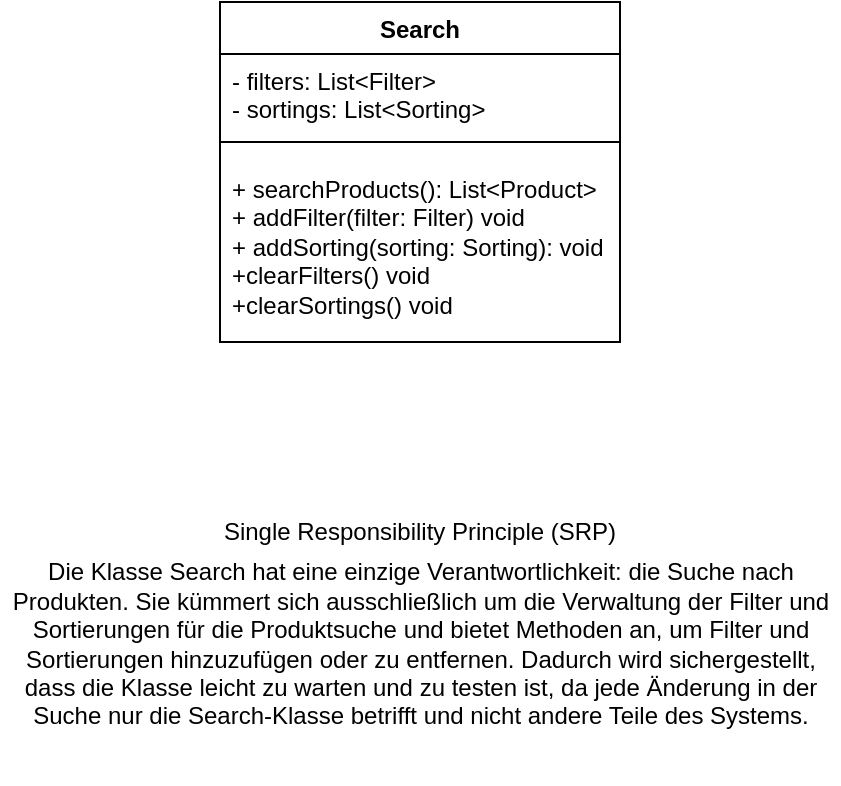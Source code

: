 <mxfile version="24.7.17">
  <diagram id="C5RBs43oDa-KdzZeNtuy" name="Page-1">
    <mxGraphModel dx="1050" dy="621" grid="1" gridSize="10" guides="1" tooltips="1" connect="1" arrows="1" fold="1" page="1" pageScale="1" pageWidth="827" pageHeight="1169" math="0" shadow="0">
      <root>
        <mxCell id="WIyWlLk6GJQsqaUBKTNV-0" />
        <mxCell id="WIyWlLk6GJQsqaUBKTNV-1" parent="WIyWlLk6GJQsqaUBKTNV-0" />
        <mxCell id="CWZuyPQcdSTSCTgXCkEn-3" value="Search" style="swimlane;fontStyle=1;align=center;verticalAlign=top;childLayout=stackLayout;horizontal=1;startSize=26;horizontalStack=0;resizeParent=1;resizeParentMax=0;resizeLast=0;collapsible=1;marginBottom=0;whiteSpace=wrap;html=1;" vertex="1" parent="WIyWlLk6GJQsqaUBKTNV-1">
          <mxGeometry x="334" y="140" width="200" height="170" as="geometry" />
        </mxCell>
        <mxCell id="CWZuyPQcdSTSCTgXCkEn-4" value="- filters: List&amp;lt;Filter&amp;gt;&lt;br&gt;- sortings: List&amp;lt;Sorting&amp;gt;" style="text;strokeColor=none;fillColor=none;align=left;verticalAlign=top;spacingLeft=4;spacingRight=4;overflow=hidden;rotatable=0;points=[[0,0.5],[1,0.5]];portConstraint=eastwest;whiteSpace=wrap;html=1;" vertex="1" parent="CWZuyPQcdSTSCTgXCkEn-3">
          <mxGeometry y="26" width="200" height="34" as="geometry" />
        </mxCell>
        <mxCell id="CWZuyPQcdSTSCTgXCkEn-5" value="" style="line;strokeWidth=1;fillColor=none;align=left;verticalAlign=middle;spacingTop=-1;spacingLeft=3;spacingRight=3;rotatable=0;labelPosition=right;points=[];portConstraint=eastwest;strokeColor=inherit;" vertex="1" parent="CWZuyPQcdSTSCTgXCkEn-3">
          <mxGeometry y="60" width="200" height="20" as="geometry" />
        </mxCell>
        <mxCell id="CWZuyPQcdSTSCTgXCkEn-6" value="+ searchProducts(): List&amp;lt;Product&amp;gt;&lt;div&gt;+ addFilter(filter: Filter) void&lt;/div&gt;&lt;div&gt;+ addSorting(sorting: Sorting): void&lt;/div&gt;&lt;div&gt;+clearFilters() void&lt;/div&gt;&lt;div&gt;+clearSortings() void&lt;/div&gt;&lt;div&gt;&lt;br&gt;&lt;/div&gt;" style="text;strokeColor=none;fillColor=none;align=left;verticalAlign=top;spacingLeft=4;spacingRight=4;overflow=hidden;rotatable=0;points=[[0,0.5],[1,0.5]];portConstraint=eastwest;whiteSpace=wrap;html=1;" vertex="1" parent="CWZuyPQcdSTSCTgXCkEn-3">
          <mxGeometry y="80" width="200" height="90" as="geometry" />
        </mxCell>
        <mxCell id="CWZuyPQcdSTSCTgXCkEn-12" value="Single Responsibility Principle (SRP)" style="text;align=center;verticalAlign=middle;whiteSpace=wrap;rounded=0;" vertex="1" parent="WIyWlLk6GJQsqaUBKTNV-1">
          <mxGeometry x="299" y="390" width="270" height="30" as="geometry" />
        </mxCell>
        <mxCell id="CWZuyPQcdSTSCTgXCkEn-13" value="Die Klasse Search hat eine einzige Verantwortlichkeit: die Suche nach Produkten. Sie kümmert sich ausschließlich um die Verwaltung der Filter und Sortierungen für die Produktsuche und bietet Methoden an, um Filter und Sortierungen hinzuzufügen oder zu entfernen. Dadurch wird sichergestellt, dass die Klasse leicht zu warten und zu testen ist, da jede Änderung in der Suche nur die Search-Klasse betrifft und nicht andere Teile des Systems." style="text;align=center;verticalAlign=middle;whiteSpace=wrap;rounded=0;" vertex="1" parent="WIyWlLk6GJQsqaUBKTNV-1">
          <mxGeometry x="224.5" y="391" width="419" height="140" as="geometry" />
        </mxCell>
      </root>
    </mxGraphModel>
  </diagram>
</mxfile>
